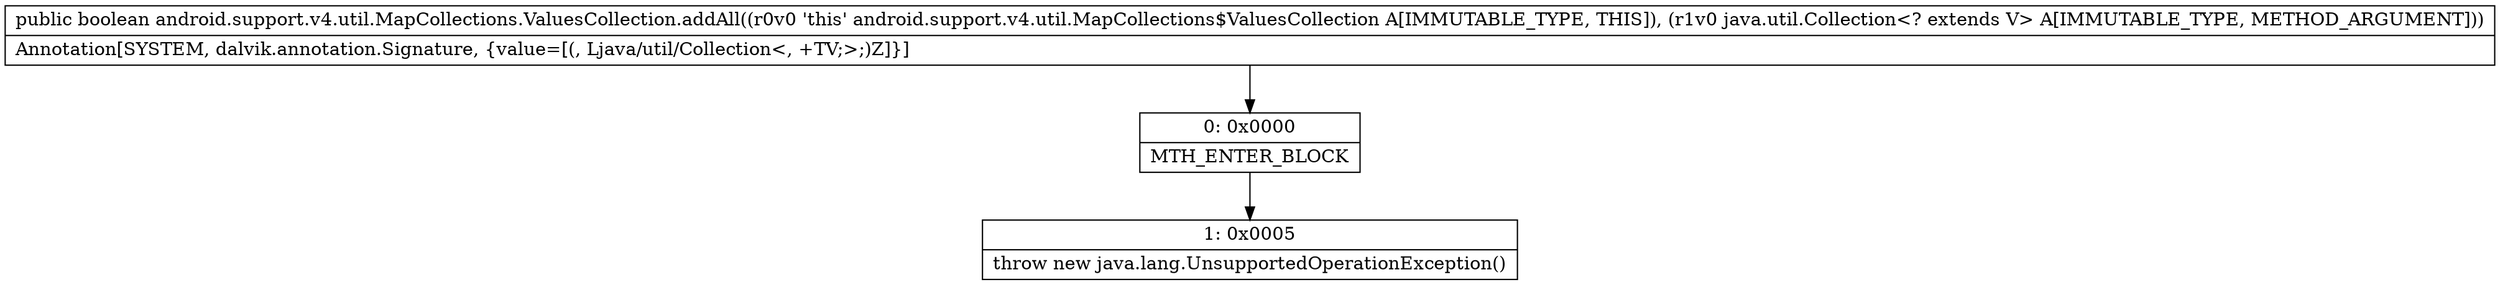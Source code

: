 digraph "CFG forandroid.support.v4.util.MapCollections.ValuesCollection.addAll(Ljava\/util\/Collection;)Z" {
Node_0 [shape=record,label="{0\:\ 0x0000|MTH_ENTER_BLOCK\l}"];
Node_1 [shape=record,label="{1\:\ 0x0005|throw new java.lang.UnsupportedOperationException()\l}"];
MethodNode[shape=record,label="{public boolean android.support.v4.util.MapCollections.ValuesCollection.addAll((r0v0 'this' android.support.v4.util.MapCollections$ValuesCollection A[IMMUTABLE_TYPE, THIS]), (r1v0 java.util.Collection\<? extends V\> A[IMMUTABLE_TYPE, METHOD_ARGUMENT]))  | Annotation[SYSTEM, dalvik.annotation.Signature, \{value=[(, Ljava\/util\/Collection\<, +TV;\>;)Z]\}]\l}"];
MethodNode -> Node_0;
Node_0 -> Node_1;
}

